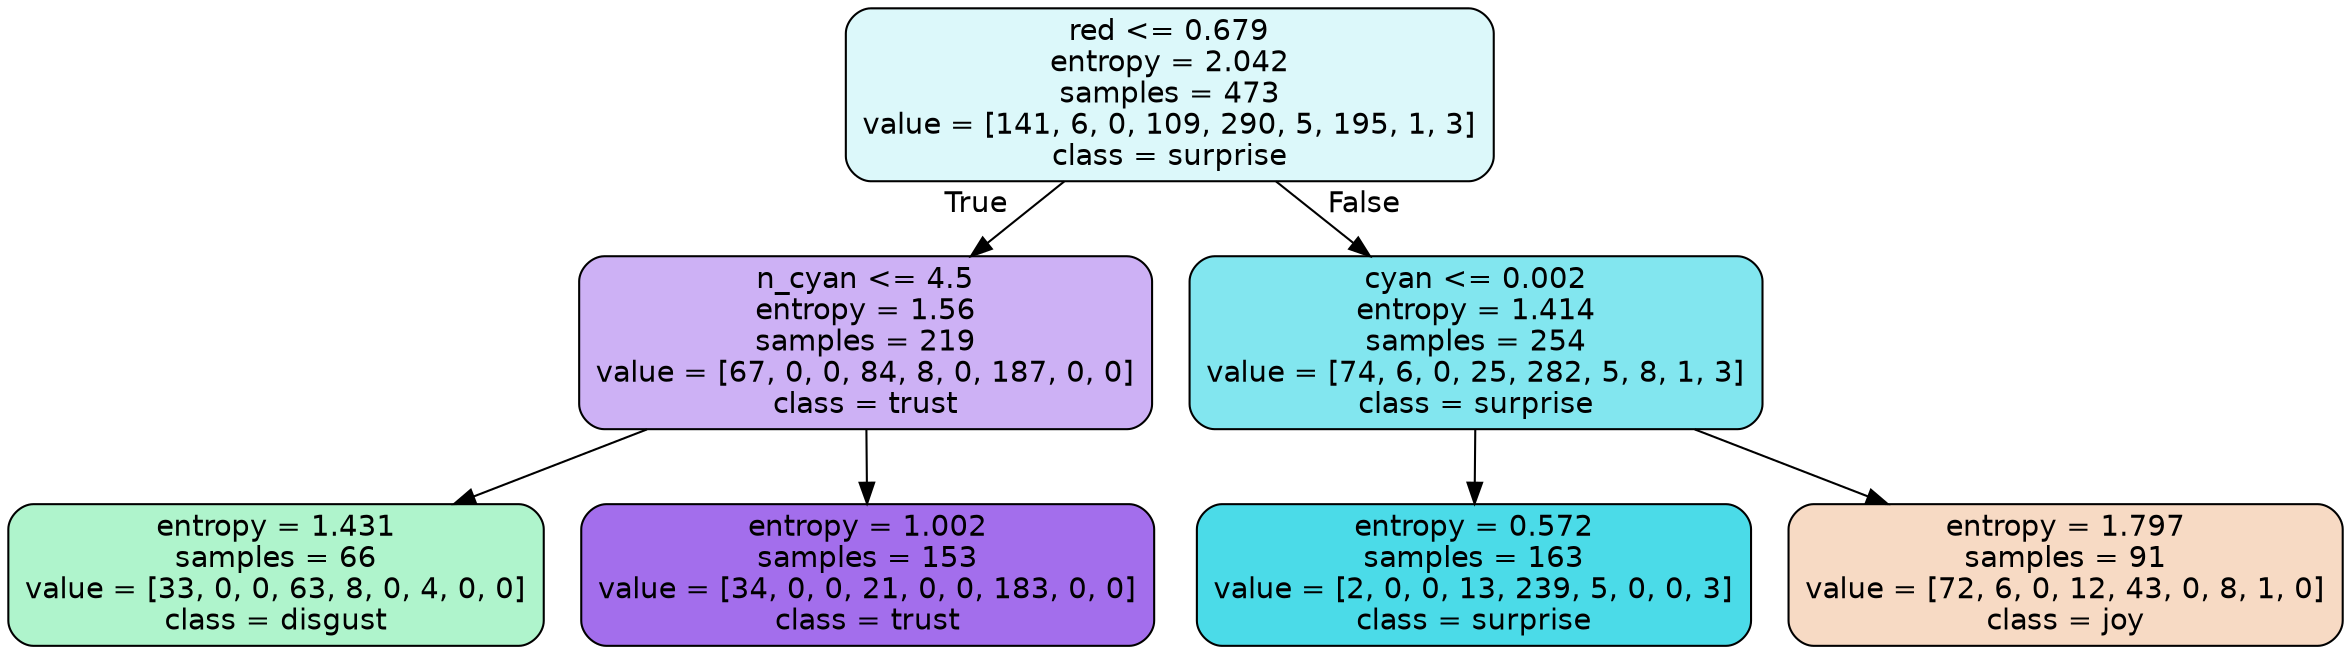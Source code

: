 digraph Tree {
node [shape=box, style="filled, rounded", color="black", fontname=helvetica] ;
edge [fontname=helvetica] ;
0 [label="red <= 0.679\nentropy = 2.042\nsamples = 473\nvalue = [141, 6, 0, 109, 290, 5, 195, 1, 3]\nclass = surprise", fillcolor="#39d7e52c"] ;
1 [label="n_cyan <= 4.5\nentropy = 1.56\nsamples = 219\nvalue = [67, 0, 0, 84, 8, 0, 187, 0, 0]\nclass = trust", fillcolor="#8139e564"] ;
0 -> 1 [labeldistance=2.5, labelangle=45, headlabel="True"] ;
2 [label="entropy = 1.431\nsamples = 66\nvalue = [33, 0, 0, 63, 8, 0, 4, 0, 0]\nclass = disgust", fillcolor="#39e58166"] ;
1 -> 2 ;
3 [label="entropy = 1.002\nsamples = 153\nvalue = [34, 0, 0, 21, 0, 0, 183, 0, 0]\nclass = trust", fillcolor="#8139e5ba"] ;
1 -> 3 ;
4 [label="cyan <= 0.002\nentropy = 1.414\nsamples = 254\nvalue = [74, 6, 0, 25, 282, 5, 8, 1, 3]\nclass = surprise", fillcolor="#39d7e5a1"] ;
0 -> 4 [labeldistance=2.5, labelangle=-45, headlabel="False"] ;
5 [label="entropy = 0.572\nsamples = 163\nvalue = [2, 0, 0, 13, 239, 5, 0, 0, 3]\nclass = surprise", fillcolor="#39d7e5e7"] ;
4 -> 5 ;
6 [label="entropy = 1.797\nsamples = 91\nvalue = [72, 6, 0, 12, 43, 0, 8, 1, 0]\nclass = joy", fillcolor="#e581394b"] ;
4 -> 6 ;
}